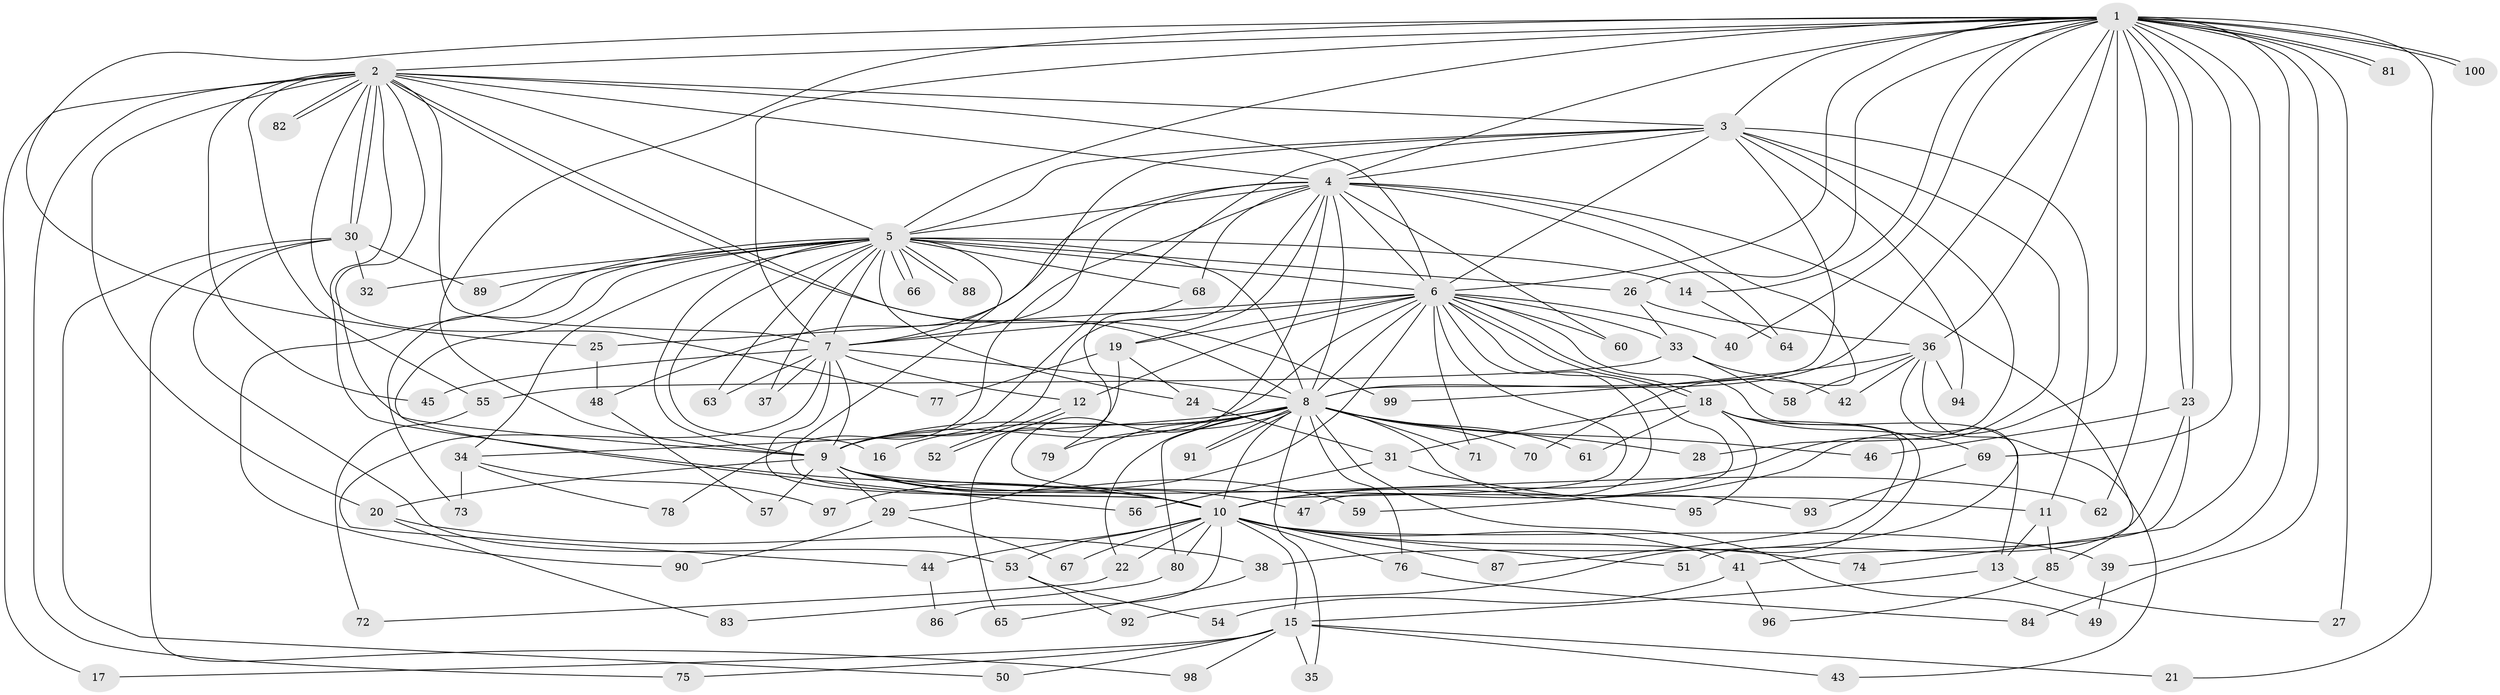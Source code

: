 // Generated by graph-tools (version 1.1) at 2025/11/02/21/25 10:11:07]
// undirected, 100 vertices, 225 edges
graph export_dot {
graph [start="1"]
  node [color=gray90,style=filled];
  1;
  2;
  3;
  4;
  5;
  6;
  7;
  8;
  9;
  10;
  11;
  12;
  13;
  14;
  15;
  16;
  17;
  18;
  19;
  20;
  21;
  22;
  23;
  24;
  25;
  26;
  27;
  28;
  29;
  30;
  31;
  32;
  33;
  34;
  35;
  36;
  37;
  38;
  39;
  40;
  41;
  42;
  43;
  44;
  45;
  46;
  47;
  48;
  49;
  50;
  51;
  52;
  53;
  54;
  55;
  56;
  57;
  58;
  59;
  60;
  61;
  62;
  63;
  64;
  65;
  66;
  67;
  68;
  69;
  70;
  71;
  72;
  73;
  74;
  75;
  76;
  77;
  78;
  79;
  80;
  81;
  82;
  83;
  84;
  85;
  86;
  87;
  88;
  89;
  90;
  91;
  92;
  93;
  94;
  95;
  96;
  97;
  98;
  99;
  100;
  1 -- 2;
  1 -- 3;
  1 -- 4;
  1 -- 5;
  1 -- 6;
  1 -- 7;
  1 -- 8;
  1 -- 9;
  1 -- 10;
  1 -- 14;
  1 -- 21;
  1 -- 23;
  1 -- 23;
  1 -- 25;
  1 -- 26;
  1 -- 27;
  1 -- 36;
  1 -- 39;
  1 -- 40;
  1 -- 62;
  1 -- 69;
  1 -- 74;
  1 -- 81;
  1 -- 81;
  1 -- 84;
  1 -- 100;
  1 -- 100;
  2 -- 3;
  2 -- 4;
  2 -- 5;
  2 -- 6;
  2 -- 7;
  2 -- 8;
  2 -- 9;
  2 -- 10;
  2 -- 17;
  2 -- 20;
  2 -- 30;
  2 -- 30;
  2 -- 45;
  2 -- 55;
  2 -- 75;
  2 -- 77;
  2 -- 82;
  2 -- 82;
  2 -- 99;
  3 -- 4;
  3 -- 5;
  3 -- 6;
  3 -- 7;
  3 -- 8;
  3 -- 9;
  3 -- 10;
  3 -- 11;
  3 -- 28;
  3 -- 94;
  4 -- 5;
  4 -- 6;
  4 -- 7;
  4 -- 8;
  4 -- 9;
  4 -- 10;
  4 -- 19;
  4 -- 48;
  4 -- 60;
  4 -- 64;
  4 -- 68;
  4 -- 70;
  4 -- 78;
  4 -- 85;
  5 -- 6;
  5 -- 7;
  5 -- 8;
  5 -- 9;
  5 -- 10;
  5 -- 14;
  5 -- 16;
  5 -- 24;
  5 -- 26;
  5 -- 32;
  5 -- 34;
  5 -- 37;
  5 -- 56;
  5 -- 63;
  5 -- 66;
  5 -- 66;
  5 -- 68;
  5 -- 73;
  5 -- 88;
  5 -- 88;
  5 -- 89;
  5 -- 90;
  6 -- 7;
  6 -- 8;
  6 -- 9;
  6 -- 10;
  6 -- 12;
  6 -- 13;
  6 -- 18;
  6 -- 18;
  6 -- 19;
  6 -- 25;
  6 -- 33;
  6 -- 40;
  6 -- 47;
  6 -- 59;
  6 -- 60;
  6 -- 71;
  6 -- 97;
  7 -- 8;
  7 -- 9;
  7 -- 10;
  7 -- 12;
  7 -- 37;
  7 -- 44;
  7 -- 45;
  7 -- 63;
  8 -- 9;
  8 -- 10;
  8 -- 16;
  8 -- 22;
  8 -- 28;
  8 -- 29;
  8 -- 34;
  8 -- 35;
  8 -- 46;
  8 -- 49;
  8 -- 61;
  8 -- 70;
  8 -- 71;
  8 -- 76;
  8 -- 79;
  8 -- 80;
  8 -- 91;
  8 -- 91;
  8 -- 93;
  9 -- 10;
  9 -- 11;
  9 -- 20;
  9 -- 29;
  9 -- 47;
  9 -- 57;
  9 -- 59;
  9 -- 62;
  10 -- 15;
  10 -- 22;
  10 -- 39;
  10 -- 41;
  10 -- 44;
  10 -- 51;
  10 -- 53;
  10 -- 67;
  10 -- 74;
  10 -- 76;
  10 -- 80;
  10 -- 86;
  10 -- 87;
  11 -- 13;
  11 -- 85;
  12 -- 52;
  12 -- 52;
  13 -- 15;
  13 -- 27;
  14 -- 64;
  15 -- 17;
  15 -- 21;
  15 -- 35;
  15 -- 43;
  15 -- 50;
  15 -- 75;
  15 -- 98;
  18 -- 31;
  18 -- 61;
  18 -- 69;
  18 -- 87;
  18 -- 92;
  18 -- 95;
  19 -- 24;
  19 -- 65;
  19 -- 77;
  20 -- 38;
  20 -- 83;
  22 -- 72;
  23 -- 41;
  23 -- 46;
  23 -- 51;
  24 -- 31;
  25 -- 48;
  26 -- 33;
  26 -- 36;
  29 -- 67;
  29 -- 90;
  30 -- 32;
  30 -- 50;
  30 -- 53;
  30 -- 89;
  30 -- 98;
  31 -- 56;
  31 -- 95;
  33 -- 42;
  33 -- 55;
  33 -- 58;
  34 -- 73;
  34 -- 78;
  34 -- 97;
  36 -- 38;
  36 -- 42;
  36 -- 43;
  36 -- 58;
  36 -- 94;
  36 -- 99;
  38 -- 65;
  39 -- 49;
  41 -- 54;
  41 -- 96;
  44 -- 86;
  48 -- 57;
  53 -- 54;
  53 -- 92;
  55 -- 72;
  68 -- 79;
  69 -- 93;
  76 -- 84;
  80 -- 83;
  85 -- 96;
}
